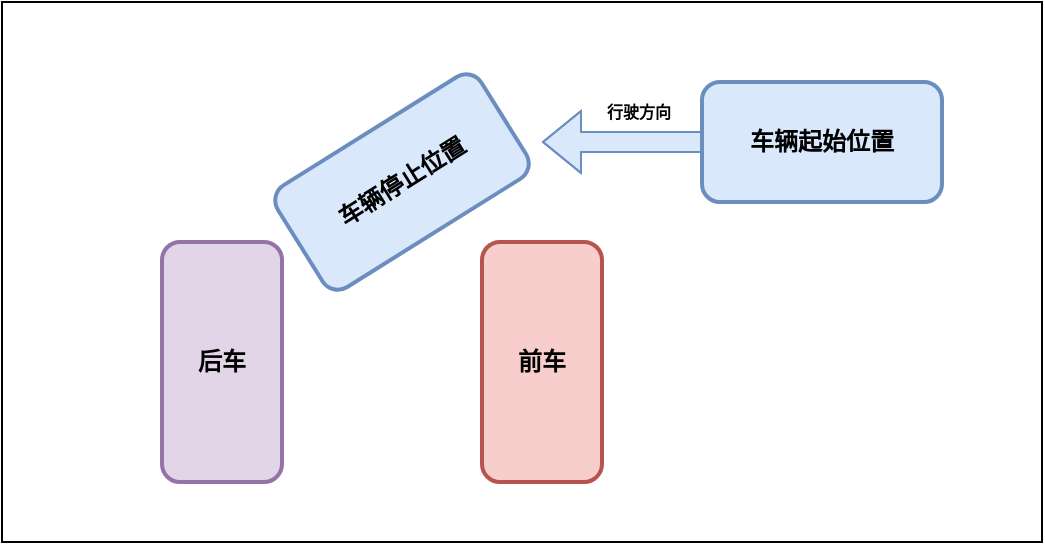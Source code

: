 <mxfile version="10.7.7" type="github"><diagram id="Bc547g3j7CioNjJ1WuF6" name="ç¬¬ 1 é¡µ"><mxGraphModel dx="1063" dy="625" grid="1" gridSize="10" guides="1" tooltips="1" connect="1" arrows="1" fold="1" page="1" pageScale="1" pageWidth="827" pageHeight="1169" math="0" shadow="0"><root><mxCell id="0"/><mxCell id="1" parent="0"/><mxCell id="-rkRzZYvv_4ZsKoEQrCW-17" value="" style="rounded=0;whiteSpace=wrap;html=1;fontSize=8;" parent="1" vertex="1"><mxGeometry x="80" y="280" width="520" height="270" as="geometry"/></mxCell><mxCell id="-rkRzZYvv_4ZsKoEQrCW-1" value="" style="rounded=1;whiteSpace=wrap;html=1;rotation=90;strokeWidth=2;fillColor=#e1d5e7;strokeColor=#9673a6;" parent="1" vertex="1"><mxGeometry x="130" y="430" width="120" height="60" as="geometry"/></mxCell><mxCell id="-rkRzZYvv_4ZsKoEQrCW-3" value="" style="rounded=1;whiteSpace=wrap;html=1;rotation=90;strokeWidth=2;fillColor=#f8cecc;strokeColor=#b85450;" parent="1" vertex="1"><mxGeometry x="290" y="430" width="120" height="60" as="geometry"/></mxCell><mxCell id="-rkRzZYvv_4ZsKoEQrCW-4" value="车辆停止位置" style="rounded=1;whiteSpace=wrap;html=1;rotation=-32;fontStyle=1;fillColor=#dae8fc;strokeColor=#6c8ebf;strokeWidth=2;" parent="1" vertex="1"><mxGeometry x="220" y="340" width="120" height="60" as="geometry"/></mxCell><mxCell id="-rkRzZYvv_4ZsKoEQrCW-5" value="后车" style="text;html=1;strokeColor=none;fillColor=none;align=center;verticalAlign=middle;whiteSpace=wrap;rounded=0;fontStyle=1" parent="1" vertex="1"><mxGeometry x="170" y="450" width="40" height="20" as="geometry"/></mxCell><mxCell id="-rkRzZYvv_4ZsKoEQrCW-8" value="前车" style="text;html=1;strokeColor=none;fillColor=none;align=center;verticalAlign=middle;whiteSpace=wrap;rounded=0;fontStyle=1;strokeWidth=2;" parent="1" vertex="1"><mxGeometry x="330" y="450" width="40" height="20" as="geometry"/></mxCell><mxCell id="-rkRzZYvv_4ZsKoEQrCW-10" value="&lt;span&gt;车辆起始位置&lt;/span&gt;" style="rounded=1;whiteSpace=wrap;html=1;rotation=0;fontStyle=1;fillColor=#dae8fc;strokeColor=#6c8ebf;strokeWidth=2;" parent="1" vertex="1"><mxGeometry x="430" y="320" width="120" height="60" as="geometry"/></mxCell><mxCell id="-rkRzZYvv_4ZsKoEQrCW-13" value="" style="shape=flexArrow;endArrow=classic;html=1;exitX=0;exitY=0.5;exitDx=0;exitDy=0;fillColor=#dae8fc;strokeColor=#6c8ebf;" parent="1" source="-rkRzZYvv_4ZsKoEQrCW-10" edge="1"><mxGeometry width="50" height="50" relative="1" as="geometry"><mxPoint x="350" y="340" as="sourcePoint"/><mxPoint x="350" y="350" as="targetPoint"/><Array as="points"><mxPoint x="400" y="350"/><mxPoint x="370" y="350"/></Array></mxGeometry></mxCell><mxCell id="-rkRzZYvv_4ZsKoEQrCW-16" value="&lt;span style=&quot;font-size: 8px;&quot;&gt;行驶方向&lt;/span&gt;" style="text;html=1;strokeColor=none;fillColor=none;align=center;verticalAlign=middle;whiteSpace=wrap;rounded=0;fontSize=8;fontStyle=1" parent="1" vertex="1"><mxGeometry x="370" y="325" width="57" height="20" as="geometry"/></mxCell></root></mxGraphModel></diagram><diagram id="hV6hSDp8YUVXk0H8fBLD" name="ç¬¬ 2 é¡µ"><mxGraphModel dx="911" dy="536" grid="1" gridSize="10" guides="1" tooltips="1" connect="1" arrows="1" fold="1" page="1" pageScale="1" pageWidth="827" pageHeight="1169" math="0" shadow="0"><root><mxCell id="9DUyTx3Q6YN8JPrlZGLk-0"/><mxCell id="9DUyTx3Q6YN8JPrlZGLk-1" parent="9DUyTx3Q6YN8JPrlZGLk-0"/><mxCell id="9DUyTx3Q6YN8JPrlZGLk-10" value="" style="rounded=0;whiteSpace=wrap;html=1;strokeWidth=2;fontSize=8;fillColor=#dae8fc;strokeColor=#6c8ebf;" parent="9DUyTx3Q6YN8JPrlZGLk-1" vertex="1"><mxGeometry x="430" y="361" width="20" height="40" as="geometry"/></mxCell><mxCell id="9DUyTx3Q6YN8JPrlZGLk-14" value="" style="strokeWidth=2;html=1;shape=mxgraph.flowchart.display;whiteSpace=wrap;fontSize=8;direction=south;fillColor=#f8cecc;strokeColor=#b85450;" parent="9DUyTx3Q6YN8JPrlZGLk-1" vertex="1"><mxGeometry x="405" y="401" width="70" height="170" as="geometry"/></mxCell><mxCell id="9DUyTx3Q6YN8JPrlZGLk-20" value="" style="group;fillColor=#e1d5e7;strokeColor=none;gradientColor=#ffffff;gradientDirection=north;glass=1;comic=1;shadow=0;rounded=0;" parent="9DUyTx3Q6YN8JPrlZGLk-1" vertex="1" connectable="0"><mxGeometry x="360" y="581" width="160" height="220" as="geometry"/></mxCell><mxCell id="9DUyTx3Q6YN8JPrlZGLk-17" value="" style="group;" parent="9DUyTx3Q6YN8JPrlZGLk-20" vertex="1" connectable="0"><mxGeometry width="160" height="220" as="geometry"/></mxCell><mxCell id="9DUyTx3Q6YN8JPrlZGLk-5" value="" style="endArrow=none;html=1;fontSize=8;" parent="9DUyTx3Q6YN8JPrlZGLk-17" edge="1"><mxGeometry width="50" height="50" relative="1" as="geometry"><mxPoint as="sourcePoint"/><mxPoint x="60" as="targetPoint"/></mxGeometry></mxCell><mxCell id="9DUyTx3Q6YN8JPrlZGLk-6" value="" style="endArrow=none;html=1;fontSize=8;" parent="9DUyTx3Q6YN8JPrlZGLk-17" edge="1"><mxGeometry width="50" height="50" relative="1" as="geometry"><mxPoint x="100" as="sourcePoint"/><mxPoint x="160" as="targetPoint"/></mxGeometry></mxCell><mxCell id="9DUyTx3Q6YN8JPrlZGLk-7" value="" style="endArrow=none;html=1;fontSize=8;" parent="9DUyTx3Q6YN8JPrlZGLk-17" edge="1"><mxGeometry width="50" height="50" relative="1" as="geometry"><mxPoint y="220" as="sourcePoint"/><mxPoint as="targetPoint"/></mxGeometry></mxCell><mxCell id="9DUyTx3Q6YN8JPrlZGLk-8" value="" style="endArrow=none;html=1;fontSize=8;" parent="9DUyTx3Q6YN8JPrlZGLk-17" edge="1"><mxGeometry width="50" height="50" relative="1" as="geometry"><mxPoint x="160" y="220" as="sourcePoint"/><mxPoint x="160" as="targetPoint"/></mxGeometry></mxCell><mxCell id="9DUyTx3Q6YN8JPrlZGLk-16" value="" style="endArrow=none;html=1;fontSize=8;" parent="9DUyTx3Q6YN8JPrlZGLk-17" edge="1"><mxGeometry width="50" height="50" relative="1" as="geometry"><mxPoint y="220" as="sourcePoint"/><mxPoint x="160" y="220" as="targetPoint"/></mxGeometry></mxCell><mxCell id="9DUyTx3Q6YN8JPrlZGLk-18" value="" style="endArrow=none;html=1;fontSize=8;" parent="9DUyTx3Q6YN8JPrlZGLk-17" edge="1"><mxGeometry width="50" height="50" relative="1" as="geometry"><mxPoint x="60" y="20" as="sourcePoint"/><mxPoint x="60" as="targetPoint"/></mxGeometry></mxCell><mxCell id="9DUyTx3Q6YN8JPrlZGLk-19" value="" style="endArrow=none;html=1;fontSize=8;" parent="9DUyTx3Q6YN8JPrlZGLk-17" edge="1"><mxGeometry width="50" height="50" relative="1" as="geometry"><mxPoint x="100" y="20" as="sourcePoint"/><mxPoint x="100" as="targetPoint"/></mxGeometry></mxCell><mxCell id="9DUyTx3Q6YN8JPrlZGLk-22" value="超声传感器" style="text;html=1;align=center;verticalAlign=middle;whiteSpace=wrap;rounded=0;shadow=0;glass=1;comic=1;fontSize=8;fontColor=#000000;" parent="9DUyTx3Q6YN8JPrlZGLk-1" vertex="1"><mxGeometry x="455" y="370" width="65" height="20" as="geometry"/></mxCell><mxCell id="9DUyTx3Q6YN8JPrlZGLk-23" value="探测包络" style="text;html=1;align=center;verticalAlign=middle;whiteSpace=wrap;rounded=0;shadow=0;glass=1;comic=1;fontSize=8;fontColor=#000000;" parent="9DUyTx3Q6YN8JPrlZGLk-1" vertex="1"><mxGeometry x="475" y="480" width="65" height="20" as="geometry"/></mxCell></root></mxGraphModel></diagram><diagram id="FxmKwpeYQBM6_AoKRR1E" name="ç¬¬ 3 é¡µ"><mxGraphModel dx="1276" dy="750" grid="1" gridSize="10" guides="1" tooltips="1" connect="1" arrows="1" fold="1" page="1" pageScale="1" pageWidth="827" pageHeight="1169" math="0" shadow="0"><root><mxCell id="fWk0tsUz2h7k652tOWVW-0"/><mxCell id="fWk0tsUz2h7k652tOWVW-1" parent="fWk0tsUz2h7k652tOWVW-0"/><mxCell id="Dp0Az_3c3pu6E1WozYP1-0" value="" style="rounded=0;whiteSpace=wrap;html=1;strokeWidth=2;fontSize=8;fillColor=#dae8fc;strokeColor=#6c8ebf;comic=0;" parent="fWk0tsUz2h7k652tOWVW-1" vertex="1"><mxGeometry x="340" y="332.5" width="20" height="40" as="geometry"/></mxCell><mxCell id="Dp0Az_3c3pu6E1WozYP1-1" value="" style="strokeWidth=2;html=1;shape=mxgraph.flowchart.display;whiteSpace=wrap;fontSize=8;direction=south;fillColor=#f8cecc;strokeColor=#b85450;" parent="fWk0tsUz2h7k652tOWVW-1" vertex="1"><mxGeometry x="315" y="372.5" width="70" height="170" as="geometry"/></mxCell><mxCell id="Dp0Az_3c3pu6E1WozYP1-2" value="超声传感器" style="text;html=1;align=center;verticalAlign=middle;whiteSpace=wrap;rounded=0;shadow=0;glass=1;comic=1;fontSize=8;fontColor=#000000;" parent="fWk0tsUz2h7k652tOWVW-1" vertex="1"><mxGeometry x="365" y="341.5" width="65" height="20" as="geometry"/></mxCell><mxCell id="Dp0Az_3c3pu6E1WozYP1-3" value="探测包络" style="text;html=1;align=center;verticalAlign=middle;whiteSpace=wrap;rounded=0;shadow=0;glass=1;comic=1;fontSize=8;fontColor=#000000;" parent="fWk0tsUz2h7k652tOWVW-1" vertex="1"><mxGeometry x="385" y="451.5" width="65" height="20" as="geometry"/></mxCell><mxCell id="Dp0Az_3c3pu6E1WozYP1-9" value="" style="rounded=1;whiteSpace=wrap;html=1;shadow=0;glass=0;comic=0;strokeColor=#82b366;strokeWidth=1;fillColor=#d5e8d4;fontSize=12;" parent="fWk0tsUz2h7k652tOWVW-1" vertex="1"><mxGeometry x="350" y="549.5" width="160" height="260" as="geometry"/></mxCell></root></mxGraphModel></diagram><diagram name="ç¬¬ 3 é¡µ的副本" id="RroyhcRkNY8JgvWgWZu4"><mxGraphModel dx="1823" dy="1071" grid="1" gridSize="10" guides="1" tooltips="1" connect="1" arrows="1" fold="1" page="1" pageScale="1" pageWidth="827" pageHeight="1169" math="0" shadow="0"><root><mxCell id="-6T8IGlosuSoLF0FFHxc-0"/><mxCell id="-6T8IGlosuSoLF0FFHxc-1" parent="-6T8IGlosuSoLF0FFHxc-0"/><mxCell id="-6T8IGlosuSoLF0FFHxc-6" value="" style="rounded=1;whiteSpace=wrap;html=1;shadow=0;glass=0;comic=0;strokeColor=#82b366;strokeWidth=1;fillColor=#d5e8d4;fontSize=12;" vertex="1" parent="-6T8IGlosuSoLF0FFHxc-1"><mxGeometry x="38" y="549.5" width="160" height="260" as="geometry"/></mxCell><mxCell id="-6T8IGlosuSoLF0FFHxc-2" value="" style="rounded=0;whiteSpace=wrap;html=1;strokeWidth=2;fontSize=8;fillColor=#dae8fc;strokeColor=#6c8ebf;comic=0;" vertex="1" parent="-6T8IGlosuSoLF0FFHxc-1"><mxGeometry x="108" y="440" width="20" height="40" as="geometry"/></mxCell><mxCell id="-6T8IGlosuSoLF0FFHxc-10" style="edgeStyle=none;rounded=0;orthogonalLoop=1;jettySize=auto;html=1;exitX=0;exitY=0.5;exitDx=0;exitDy=0;exitPerimeter=0;" edge="1" parent="-6T8IGlosuSoLF0FFHxc-1"><mxGeometry relative="1" as="geometry"><mxPoint x="90.5" y="410" as="sourcePoint"/><mxPoint x="90.5" y="410" as="targetPoint"/></mxGeometry></mxCell><mxCell id="-6T8IGlosuSoLF0FFHxc-11" style="edgeStyle=none;rounded=0;orthogonalLoop=1;jettySize=auto;html=1;entryX=0.5;entryY=0;entryDx=0;entryDy=0;fillColor=#f8cecc;strokeColor=#b85450;strokeWidth=2;" edge="1" parent="-6T8IGlosuSoLF0FFHxc-1" target="-6T8IGlosuSoLF0FFHxc-6"><mxGeometry relative="1" as="geometry"><mxPoint x="118" y="480" as="sourcePoint"/><mxPoint x="90.5" y="580" as="targetPoint"/></mxGeometry></mxCell><mxCell id="-6T8IGlosuSoLF0FFHxc-12" style="edgeStyle=none;rounded=0;orthogonalLoop=1;jettySize=auto;html=1;exitX=0.5;exitY=1;exitDx=0;exitDy=0;dashed=1;fillColor=#e1d5e7;strokeColor=#9673a6;strokeWidth=2;" edge="1" parent="-6T8IGlosuSoLF0FFHxc-1" source="-6T8IGlosuSoLF0FFHxc-2"><mxGeometry relative="1" as="geometry"><mxPoint x="13" y="440" as="sourcePoint"/><mxPoint x="99" y="549" as="targetPoint"/></mxGeometry></mxCell><mxCell id="-6T8IGlosuSoLF0FFHxc-13" value="" style="rounded=1;whiteSpace=wrap;html=1;shadow=0;glass=0;comic=0;strokeColor=#82b366;strokeWidth=1;fillColor=#d5e8d4;fontSize=12;" vertex="1" parent="-6T8IGlosuSoLF0FFHxc-1"><mxGeometry x="258" y="549.5" width="160" height="260" as="geometry"/></mxCell><mxCell id="-6T8IGlosuSoLF0FFHxc-17" value="" style="rounded=1;whiteSpace=wrap;html=1;shadow=0;glass=0;comic=0;strokeColor=#82b366;strokeWidth=1;fillColor=#d5e8d4;fontSize=12;" vertex="1" parent="-6T8IGlosuSoLF0FFHxc-1"><mxGeometry x="498" y="549.5" width="160" height="260" as="geometry"/></mxCell><mxCell id="-6T8IGlosuSoLF0FFHxc-14" value="" style="rounded=0;whiteSpace=wrap;html=1;strokeWidth=2;fontSize=8;fillColor=#dae8fc;strokeColor=#6c8ebf;comic=0;" vertex="1" parent="-6T8IGlosuSoLF0FFHxc-1"><mxGeometry x="416" y="439.5" width="20" height="40" as="geometry"/></mxCell><mxCell id="-6T8IGlosuSoLF0FFHxc-15" style="edgeStyle=none;rounded=0;orthogonalLoop=1;jettySize=auto;html=1;entryX=0.958;entryY=0.01;entryDx=0;entryDy=0;fillColor=#f8cecc;strokeColor=#b85450;strokeWidth=2;entryPerimeter=0;" edge="1" target="-6T8IGlosuSoLF0FFHxc-13" parent="-6T8IGlosuSoLF0FFHxc-1"><mxGeometry relative="1" as="geometry"><mxPoint x="426" y="479.5" as="sourcePoint"/><mxPoint x="426.333" y="549.5" as="targetPoint"/></mxGeometry></mxCell><mxCell id="-6T8IGlosuSoLF0FFHxc-16" style="edgeStyle=none;rounded=0;orthogonalLoop=1;jettySize=auto;html=1;exitX=0.5;exitY=1;exitDx=0;exitDy=0;dashed=1;fillColor=#e1d5e7;strokeColor=#9673a6;strokeWidth=2;" edge="1" source="-6T8IGlosuSoLF0FFHxc-14" parent="-6T8IGlosuSoLF0FFHxc-1"><mxGeometry relative="1" as="geometry"><mxPoint x="321" y="439.5" as="sourcePoint"/><mxPoint x="448" y="690" as="targetPoint"/></mxGeometry></mxCell><mxCell id="-6T8IGlosuSoLF0FFHxc-19" value="" style="rounded=0;whiteSpace=wrap;html=1;strokeWidth=2;fontSize=8;fillColor=#dae8fc;strokeColor=#6c8ebf;comic=0;" vertex="1" parent="-6T8IGlosuSoLF0FFHxc-1"><mxGeometry x="713" y="439.5" width="20" height="40" as="geometry"/></mxCell><mxCell id="-6T8IGlosuSoLF0FFHxc-20" style="edgeStyle=none;rounded=0;orthogonalLoop=1;jettySize=auto;html=1;fillColor=#f8cecc;strokeColor=#b85450;strokeWidth=2;" edge="1" parent="-6T8IGlosuSoLF0FFHxc-1"><mxGeometry relative="1" as="geometry"><mxPoint x="723.0" y="479.5" as="sourcePoint"/><mxPoint x="723" y="680" as="targetPoint"/></mxGeometry></mxCell><mxCell id="-6T8IGlosuSoLF0FFHxc-21" style="edgeStyle=none;rounded=0;orthogonalLoop=1;jettySize=auto;html=1;exitX=0.5;exitY=1;exitDx=0;exitDy=0;dashed=1;fillColor=#e1d5e7;strokeColor=#9673a6;strokeWidth=2;" edge="1" source="-6T8IGlosuSoLF0FFHxc-19" parent="-6T8IGlosuSoLF0FFHxc-1"><mxGeometry relative="1" as="geometry"><mxPoint x="618" y="439.5" as="sourcePoint"/><mxPoint x="748" y="680" as="targetPoint"/></mxGeometry></mxCell><mxCell id="-6T8IGlosuSoLF0FFHxc-22" style="edgeStyle=none;rounded=0;orthogonalLoop=1;jettySize=auto;html=1;exitX=0.5;exitY=1;exitDx=0;exitDy=0;dashed=1;fillColor=#e1d5e7;strokeColor=#9673a6;strokeWidth=2;" edge="1" parent="-6T8IGlosuSoLF0FFHxc-1"><mxGeometry relative="1" as="geometry"><mxPoint x="37.833" y="400" as="sourcePoint"/><mxPoint x="128" y="400.5" as="targetPoint"/></mxGeometry></mxCell><mxCell id="-6T8IGlosuSoLF0FFHxc-23" style="edgeStyle=none;rounded=0;orthogonalLoop=1;jettySize=auto;html=1;fillColor=#f8cecc;strokeColor=#b85450;strokeWidth=2;" edge="1" parent="-6T8IGlosuSoLF0FFHxc-1"><mxGeometry relative="1" as="geometry"><mxPoint x="38" y="360" as="sourcePoint"/><mxPoint x="128" y="360" as="targetPoint"/></mxGeometry></mxCell><mxCell id="-6T8IGlosuSoLF0FFHxc-24" value="一次回波" style="text;html=1;resizable=0;autosize=1;align=center;verticalAlign=middle;points=[];fillColor=none;strokeColor=none;rounded=0;fontColor=#FF3333;" vertex="1" parent="-6T8IGlosuSoLF0FFHxc-1"><mxGeometry x="48" y="340" width="60" height="20" as="geometry"/></mxCell><mxCell id="-6T8IGlosuSoLF0FFHxc-25" value="二次回波" style="text;html=1;resizable=0;autosize=1;align=center;verticalAlign=middle;points=[];fillColor=none;strokeColor=none;rounded=0;fontColor=#FF3333;" vertex="1" parent="-6T8IGlosuSoLF0FFHxc-1"><mxGeometry x="48" y="380" width="60" height="20" as="geometry"/></mxCell></root></mxGraphModel></diagram></mxfile>